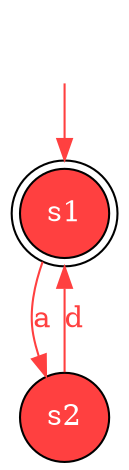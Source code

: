 digraph diffautomaton {
	1 [label=<s1> shape="doublecircle" fillcolor="#ff4040" fontcolor="#ffffff" style="filled"];
	2 [label=<s2> shape="circle" fillcolor="#ff4040" fontcolor="#ffffff" style="filled"];
	__init1 [label=<> shape="none"];
	__init1 -> 1 [color="#ff4040"];
	1 -> 2 [label=<<font color="#ff4040">a</font>> color="#ff4040" id="1-0-2"];
	2 -> 1 [label=<<font color="#ff4040">d</font>> color="#ff4040" id="2-0-1"];
}
